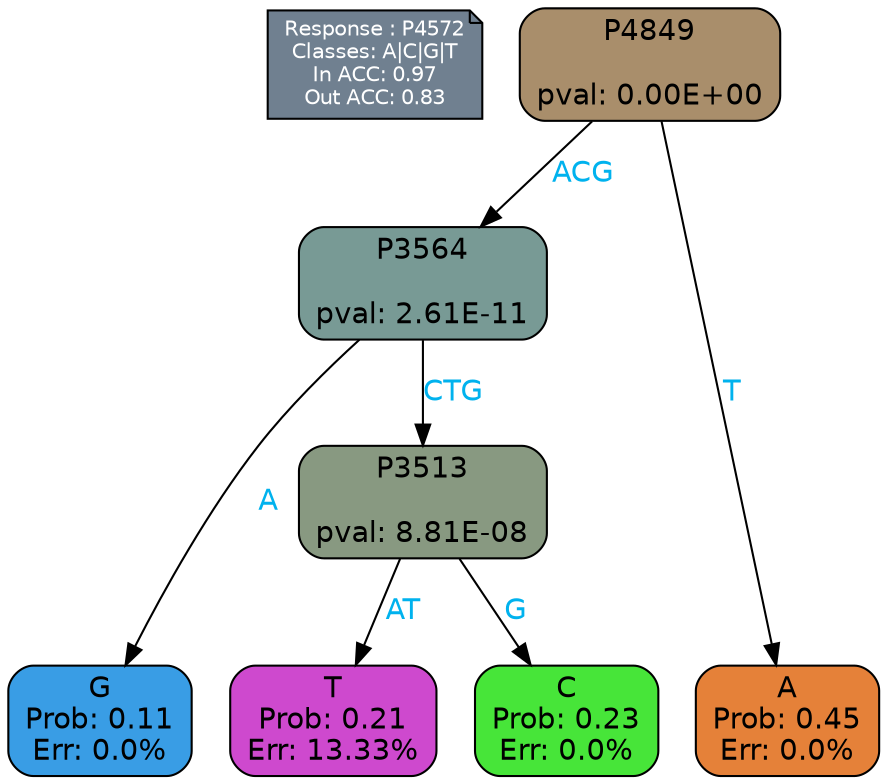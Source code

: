 digraph Tree {
node [shape=box, style="filled, rounded", color="black", fontname=helvetica] ;
graph [ranksep=equally, splines=polylines, bgcolor=transparent, dpi=600] ;
edge [fontname=helvetica] ;
LEGEND [label="Response : P4572
Classes: A|C|G|T
In ACC: 0.97
Out ACC: 0.83
",shape=note,align=left,style=filled,fillcolor="slategray",fontcolor="white",fontsize=10];1 [label="P4849

pval: 0.00E+00", fillcolor="#a98e6b"] ;
2 [label="P3564

pval: 2.61E-11", fillcolor="#789a95"] ;
3 [label="G
Prob: 0.11
Err: 0.0%", fillcolor="#399de5"] ;
4 [label="P3513

pval: 8.81E-08", fillcolor="#889981"] ;
5 [label="T
Prob: 0.21
Err: 13.33%", fillcolor="#ce49ce"] ;
6 [label="C
Prob: 0.23
Err: 0.0%", fillcolor="#47e539"] ;
7 [label="A
Prob: 0.45
Err: 0.0%", fillcolor="#e58139"] ;
1 -> 2 [label="ACG",fontcolor=deepskyblue2] ;
1 -> 7 [label="T",fontcolor=deepskyblue2] ;
2 -> 3 [label="A",fontcolor=deepskyblue2] ;
2 -> 4 [label="CTG",fontcolor=deepskyblue2] ;
4 -> 5 [label="AT",fontcolor=deepskyblue2] ;
4 -> 6 [label="G",fontcolor=deepskyblue2] ;
{rank = same; 3;5;6;7;}{rank = same; LEGEND;1;}}